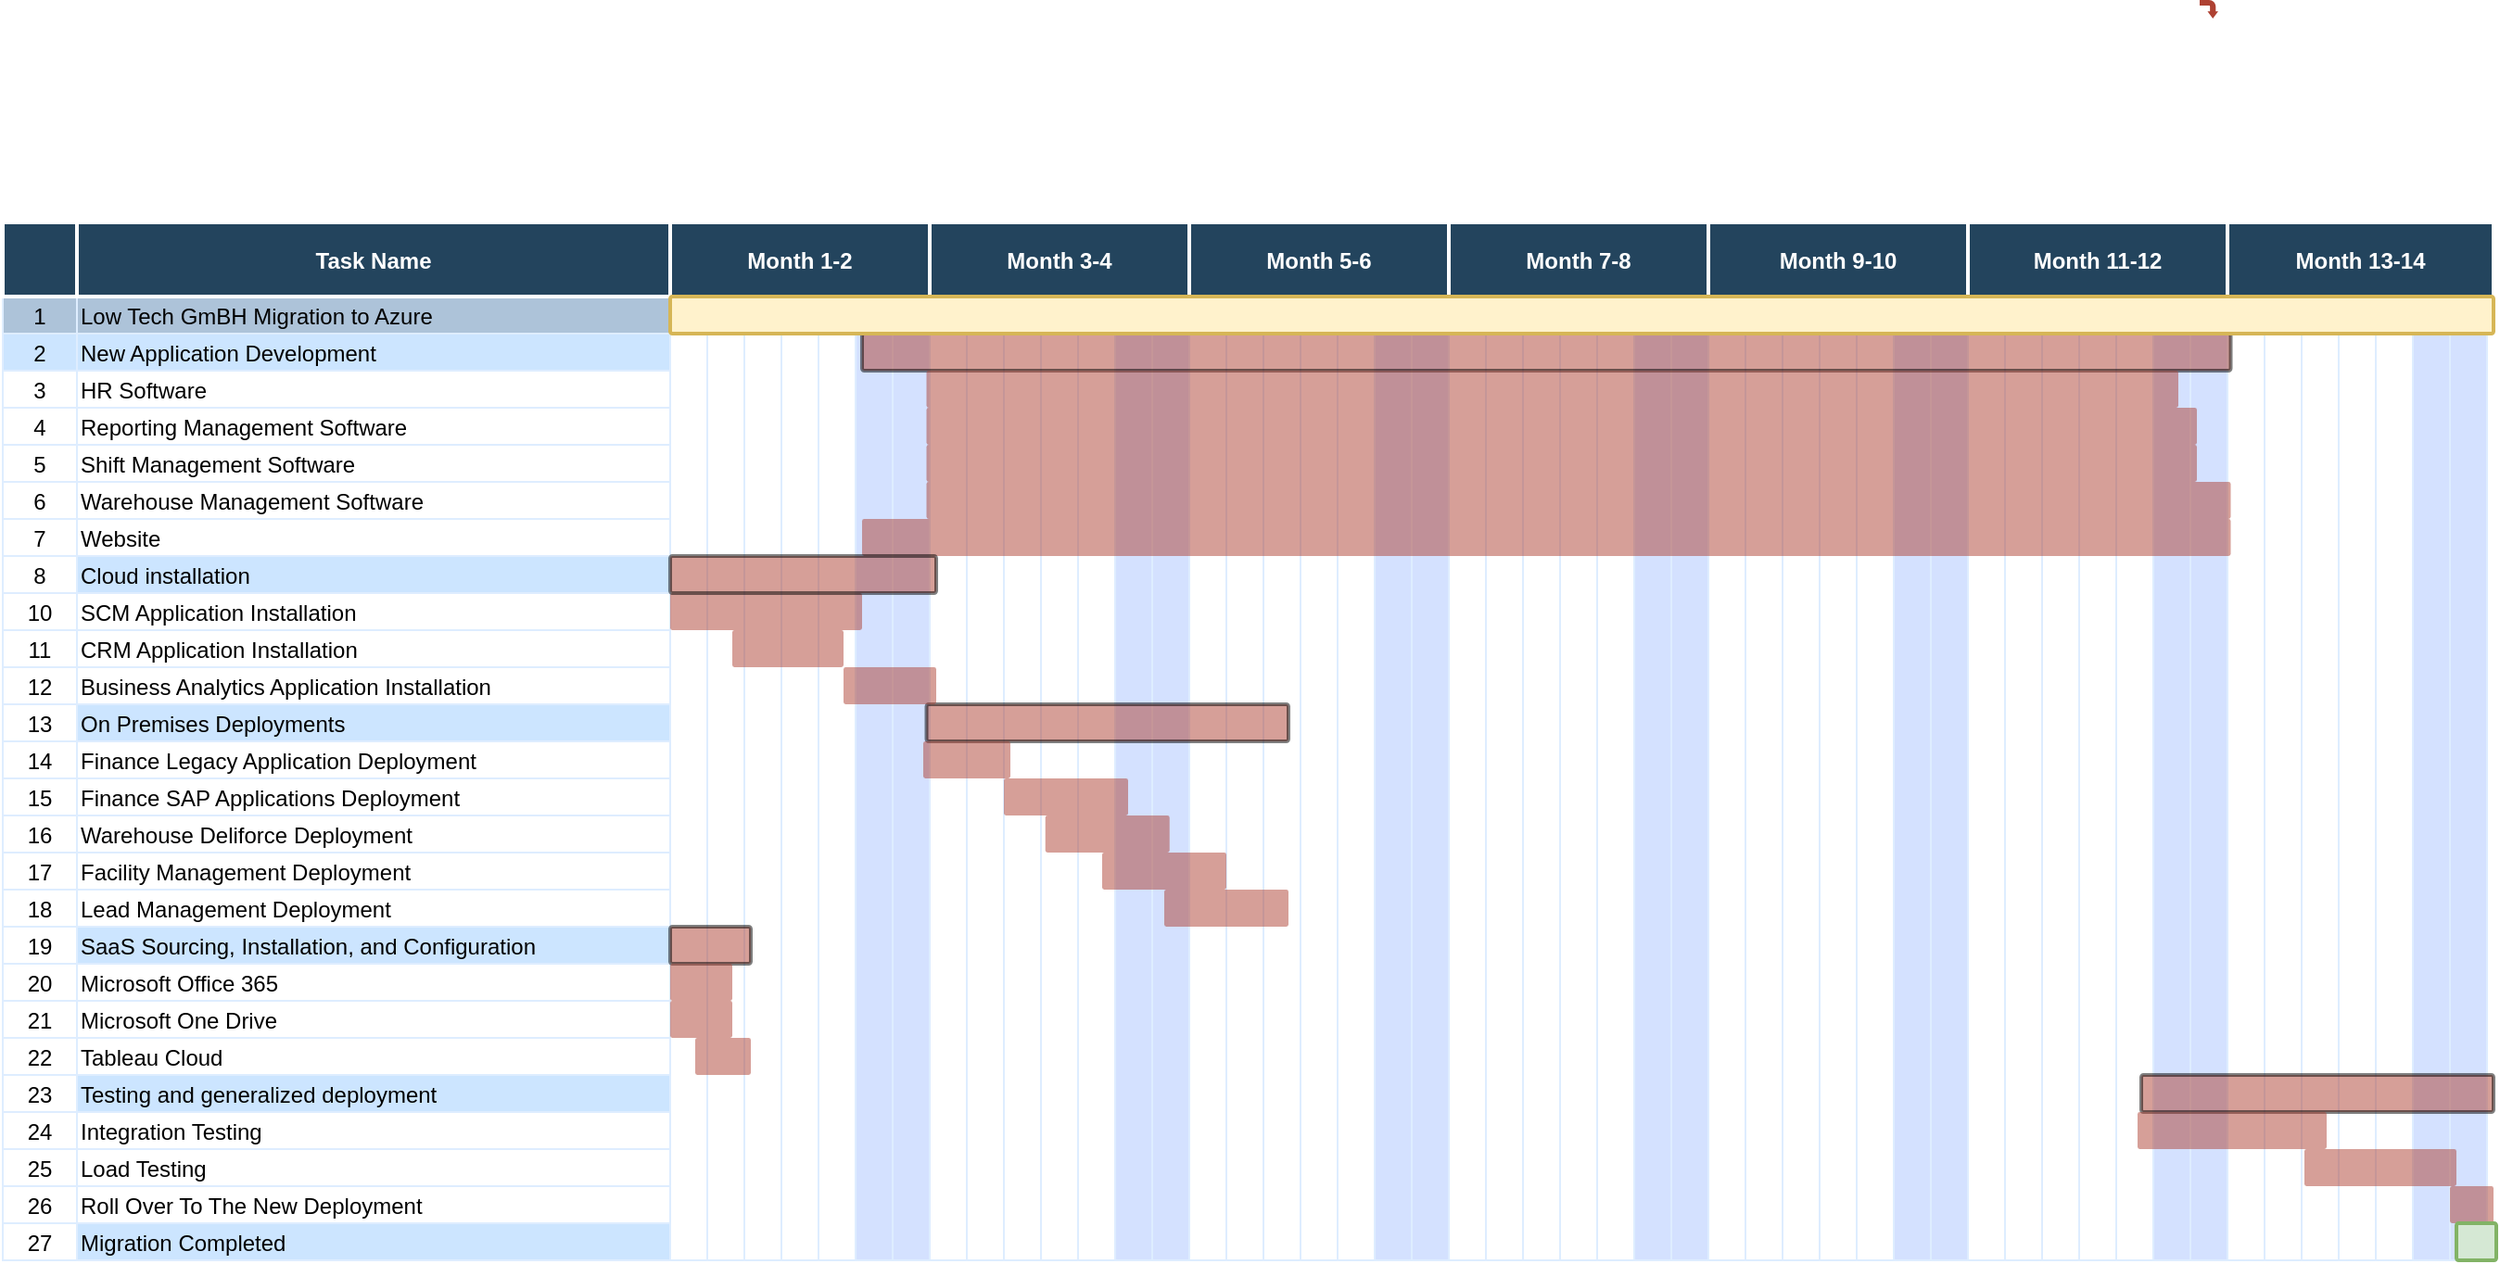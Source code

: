 <mxfile version="26.0.2">
  <diagram name="Page-1" id="8378b5f6-a2b2-b727-a746-972ab9d02e00">
    <mxGraphModel dx="1865" dy="1025" grid="1" gridSize="10" guides="1" tooltips="1" connect="0" arrows="1" fold="1" page="1" pageScale="1.5" pageWidth="1169" pageHeight="827" background="none" math="0" shadow="0">
      <root>
        <mxCell id="0" />
        <mxCell id="1" parent="0" />
        <mxCell id="63" value="1" style="strokeColor=#DEEDFF;fillColor=#ADC3D9" parent="1" vertex="1">
          <mxGeometry x="326.5" y="380" width="40" height="20" as="geometry" />
        </mxCell>
        <mxCell id="64" value="Low Tech GmBH Migration to Azure" style="align=left;strokeColor=#DEEDFF;fillColor=#ADC3D9" parent="1" vertex="1">
          <mxGeometry x="366.5" y="380" width="320" height="20" as="geometry" />
        </mxCell>
        <mxCell id="68" value="" style="strokeColor=#DEEDFF" parent="1" vertex="1">
          <mxGeometry x="686.5" y="380.0" width="20" height="520" as="geometry" />
        </mxCell>
        <mxCell id="69" value="2" style="strokeColor=#DEEDFF;fillColor=#CCE5FF" parent="1" vertex="1">
          <mxGeometry x="326.5" y="400.0" width="40" height="20" as="geometry" />
        </mxCell>
        <mxCell id="70" value="New Application Development" style="align=left;strokeColor=#DEEDFF;fillColor=#CCE5FF" parent="1" vertex="1">
          <mxGeometry x="366.5" y="400.0" width="320.0" height="20" as="geometry" />
        </mxCell>
        <mxCell id="74" value="3" style="strokeColor=#DEEDFF" parent="1" vertex="1">
          <mxGeometry x="326.5" y="420.0" width="40" height="20" as="geometry" />
        </mxCell>
        <mxCell id="75" value="HR Software" style="align=left;strokeColor=#DEEDFF" parent="1" vertex="1">
          <mxGeometry x="366.5" y="420.0" width="320.0" height="20.0" as="geometry" />
        </mxCell>
        <mxCell id="79" value="4" style="strokeColor=#DEEDFF" parent="1" vertex="1">
          <mxGeometry x="326.5" y="440.0" width="40" height="20" as="geometry" />
        </mxCell>
        <mxCell id="80" value="Reporting Management Software" style="align=left;strokeColor=#DEEDFF" parent="1" vertex="1">
          <mxGeometry x="366.5" y="440.0" width="320" height="20" as="geometry" />
        </mxCell>
        <mxCell id="84" value="5" style="strokeColor=#DEEDFF" parent="1" vertex="1">
          <mxGeometry x="326.5" y="460.0" width="40" height="20" as="geometry" />
        </mxCell>
        <mxCell id="85" value="Shift Management Software" style="align=left;strokeColor=#DEEDFF" parent="1" vertex="1">
          <mxGeometry x="366.5" y="460.0" width="320.0" height="20" as="geometry" />
        </mxCell>
        <mxCell id="89" value="6" style="strokeColor=#DEEDFF" parent="1" vertex="1">
          <mxGeometry x="326.5" y="480.0" width="40" height="20" as="geometry" />
        </mxCell>
        <mxCell id="90" value="Warehouse Management Software" style="align=left;strokeColor=#DEEDFF" parent="1" vertex="1">
          <mxGeometry x="366.5" y="480.0" width="320.0" height="20" as="geometry" />
        </mxCell>
        <mxCell id="94" value="7" style="strokeColor=#DEEDFF" parent="1" vertex="1">
          <mxGeometry x="326.5" y="500.0" width="40" height="20" as="geometry" />
        </mxCell>
        <mxCell id="95" value="Website" style="align=left;strokeColor=#DEEDFF" parent="1" vertex="1">
          <mxGeometry x="366.5" y="500.0" width="320.0" height="20" as="geometry" />
        </mxCell>
        <mxCell id="99" value="8" style="strokeColor=#DEEDFF" parent="1" vertex="1">
          <mxGeometry x="326.5" y="520.0" width="40" height="20" as="geometry" />
        </mxCell>
        <mxCell id="100" value="" style="align=left;strokeColor=#DEEDFF" parent="1" vertex="1">
          <mxGeometry x="366.5" y="520.0" width="320.0" height="20" as="geometry" />
        </mxCell>
        <mxCell id="109" value="10" style="strokeColor=#DEEDFF" parent="1" vertex="1">
          <mxGeometry x="326.5" y="540.0" width="40" height="20" as="geometry" />
        </mxCell>
        <mxCell id="110" value="SCM Application Installation" style="align=left;strokeColor=#DEEDFF" parent="1" vertex="1">
          <mxGeometry x="366.5" y="540.0" width="320.0" height="20" as="geometry" />
        </mxCell>
        <mxCell id="114" value="11" style="strokeColor=#DEEDFF" parent="1" vertex="1">
          <mxGeometry x="326.5" y="560.0" width="40" height="20" as="geometry" />
        </mxCell>
        <mxCell id="115" value="CRM Application Installation" style="align=left;strokeColor=#DEEDFF" parent="1" vertex="1">
          <mxGeometry x="366.5" y="560.0" width="320.0" height="20" as="geometry" />
        </mxCell>
        <mxCell id="119" value="12" style="strokeColor=#DEEDFF" parent="1" vertex="1">
          <mxGeometry x="326.5" y="580.0" width="40" height="20" as="geometry" />
        </mxCell>
        <mxCell id="120" value="" style="align=left;strokeColor=#DEEDFF" parent="1" vertex="1">
          <mxGeometry x="366.5" y="580.0" width="320" height="20" as="geometry" />
        </mxCell>
        <mxCell id="124" value="13" style="strokeColor=#DEEDFF" parent="1" vertex="1">
          <mxGeometry x="326.5" y="600.0" width="40" height="20" as="geometry" />
        </mxCell>
        <mxCell id="129" value="14" style="strokeColor=#DEEDFF" parent="1" vertex="1">
          <mxGeometry x="326.5" y="620.0" width="40" height="20" as="geometry" />
        </mxCell>
        <mxCell id="134" value="15" style="strokeColor=#DEEDFF;fillColor=#FFFFFF" parent="1" vertex="1">
          <mxGeometry x="326.5" y="640.0" width="40" height="20" as="geometry" />
        </mxCell>
        <mxCell id="135" value="Finance Legacy Application Deployment  " style="align=left;strokeColor=#DEEDFF;fillColor=#FFFFFF" parent="1" vertex="1">
          <mxGeometry x="366.5" y="620.0" width="320.0" height="20" as="geometry" />
        </mxCell>
        <mxCell id="139" value="16" style="strokeColor=#DEEDFF;fillColor=#CCE5FF" parent="1" vertex="1">
          <mxGeometry x="326.5" y="660.0" width="40" height="20" as="geometry" />
        </mxCell>
        <mxCell id="140" value="Cloud installation" style="align=left;strokeColor=#DEEDFF;fillColor=#CCE5FF" parent="1" vertex="1">
          <mxGeometry x="366.5" y="520.0" width="320.0" height="20" as="geometry" />
        </mxCell>
        <mxCell id="144" value="17" style="strokeColor=#DEEDFF" parent="1" vertex="1">
          <mxGeometry x="326.5" y="680.0" width="40" height="20" as="geometry" />
        </mxCell>
        <mxCell id="145" value="Finance SAP Applications Deployment" style="align=left;strokeColor=#DEEDFF" parent="1" vertex="1">
          <mxGeometry x="366.5" y="640.0" width="320.0" height="20" as="geometry" />
        </mxCell>
        <mxCell id="149" value="18" style="strokeColor=#DEEDFF" parent="1" vertex="1">
          <mxGeometry x="326.5" y="700.0" width="40" height="20" as="geometry" />
        </mxCell>
        <mxCell id="150" value="Warehouse Deliforce Deployment" style="align=left;strokeColor=#DEEDFF" parent="1" vertex="1">
          <mxGeometry x="366.5" y="660.0" width="320.0" height="20" as="geometry" />
        </mxCell>
        <mxCell id="154" value="19" style="strokeColor=#DEEDFF" parent="1" vertex="1">
          <mxGeometry x="326.5" y="720.0" width="40" height="20" as="geometry" />
        </mxCell>
        <mxCell id="159" value="20" style="strokeColor=#DEEDFF" parent="1" vertex="1">
          <mxGeometry x="326.5" y="740.0" width="40" height="20" as="geometry" />
        </mxCell>
        <mxCell id="164" value="21" style="strokeColor=#DEEDFF" parent="1" vertex="1">
          <mxGeometry x="326.5" y="760.0" width="40" height="20" as="geometry" />
        </mxCell>
        <mxCell id="169" value="22" style="strokeColor=#DEEDFF" parent="1" vertex="1">
          <mxGeometry x="326.5" y="780.0" width="40" height="20" as="geometry" />
        </mxCell>
        <mxCell id="174" value="23" style="strokeColor=#DEEDFF" parent="1" vertex="1">
          <mxGeometry x="326.5" y="800.0" width="40" height="20" as="geometry" />
        </mxCell>
        <mxCell id="175" value="Facility Management Deployment" style="align=left;strokeColor=#DEEDFF" parent="1" vertex="1">
          <mxGeometry x="366.5" y="680.0" width="320.0" height="20" as="geometry" />
        </mxCell>
        <mxCell id="179" value="24" style="strokeColor=#DEEDFF" parent="1" vertex="1">
          <mxGeometry x="326.5" y="820.0" width="40" height="20" as="geometry" />
        </mxCell>
        <mxCell id="180" value="Lead Management Deployment" style="align=left;strokeColor=#DEEDFF" parent="1" vertex="1">
          <mxGeometry x="366.5" y="700.0" width="320.0" height="20" as="geometry" />
        </mxCell>
        <mxCell id="184" value="25" style="strokeColor=#DEEDFF" parent="1" vertex="1">
          <mxGeometry x="326.5" y="840.0" width="40" height="20" as="geometry" />
        </mxCell>
        <mxCell id="185" value="Microsoft Office 365" style="align=left;strokeColor=#DEEDFF" parent="1" vertex="1">
          <mxGeometry x="366.5" y="740.0" width="320.0" height="20" as="geometry" />
        </mxCell>
        <mxCell id="189" value="26" style="strokeColor=#DEEDFF" parent="1" vertex="1">
          <mxGeometry x="326.5" y="860.0" width="40" height="20" as="geometry" />
        </mxCell>
        <mxCell id="190" value="Microsoft One Drive" style="align=left;strokeColor=#DEEDFF" parent="1" vertex="1">
          <mxGeometry x="366.5" y="760.0" width="320.0" height="20" as="geometry" />
        </mxCell>
        <mxCell id="194" value="" style="strokeColor=#DEEDFF" parent="1" vertex="1">
          <mxGeometry x="706.5" y="380.0" width="20" height="520" as="geometry" />
        </mxCell>
        <mxCell id="195" value="" style="strokeColor=#DEEDFF" parent="1" vertex="1">
          <mxGeometry x="726.5" y="380.0" width="20" height="520" as="geometry" />
        </mxCell>
        <mxCell id="196" value="" style="strokeColor=#DEEDFF" parent="1" vertex="1">
          <mxGeometry x="746.5" y="380.0" width="20" height="520" as="geometry" />
        </mxCell>
        <mxCell id="197" value="" style="strokeColor=#DEEDFF" parent="1" vertex="1">
          <mxGeometry x="766.5" y="380.0" width="20" height="520" as="geometry" />
        </mxCell>
        <mxCell id="198" value="" style="strokeColor=#DEEDFF;fillColor=#D4E1FF" parent="1" vertex="1">
          <mxGeometry x="786.5" y="380.0" width="20" height="520" as="geometry" />
        </mxCell>
        <mxCell id="199" value="" style="strokeColor=#DEEDFF;fillColor=#D4E1FF" parent="1" vertex="1">
          <mxGeometry x="806.5" y="380.0" width="20" height="520" as="geometry" />
        </mxCell>
        <mxCell id="200" value="" style="strokeColor=#DEEDFF" parent="1" vertex="1">
          <mxGeometry x="826.5" y="380.0" width="20" height="520" as="geometry" />
        </mxCell>
        <mxCell id="201" value="" style="strokeColor=#DEEDFF" parent="1" vertex="1">
          <mxGeometry x="846.5" y="380.0" width="20" height="520" as="geometry" />
        </mxCell>
        <mxCell id="202" value="" style="strokeColor=#DEEDFF" parent="1" vertex="1">
          <mxGeometry x="866.5" y="380.0" width="20" height="520" as="geometry" />
        </mxCell>
        <mxCell id="203" value="" style="strokeColor=#DEEDFF" parent="1" vertex="1">
          <mxGeometry x="886.5" y="380.0" width="20" height="520" as="geometry" />
        </mxCell>
        <mxCell id="204" value="" style="strokeColor=#DEEDFF" parent="1" vertex="1">
          <mxGeometry x="906.5" y="380.0" width="20" height="520" as="geometry" />
        </mxCell>
        <mxCell id="205" value="" style="strokeColor=#DEEDFF;fillColor=#D4E1FF" parent="1" vertex="1">
          <mxGeometry x="926.5" y="380.0" width="20" height="520" as="geometry" />
        </mxCell>
        <mxCell id="206" value="" style="strokeColor=#DEEDFF;fillColor=#D4E1FF" parent="1" vertex="1">
          <mxGeometry x="946.5" y="380.0" width="20" height="520" as="geometry" />
        </mxCell>
        <mxCell id="207" value="" style="strokeColor=#DEEDFF" parent="1" vertex="1">
          <mxGeometry x="966.5" y="380.0" width="20" height="520" as="geometry" />
        </mxCell>
        <mxCell id="208" value="" style="strokeColor=#DEEDFF" parent="1" vertex="1">
          <mxGeometry x="986.5" y="380.0" width="20" height="520" as="geometry" />
        </mxCell>
        <mxCell id="209" value="" style="strokeColor=#DEEDFF" parent="1" vertex="1">
          <mxGeometry x="1006.5" y="380.0" width="20" height="520" as="geometry" />
        </mxCell>
        <mxCell id="210" value="" style="strokeColor=#DEEDFF" parent="1" vertex="1">
          <mxGeometry x="1026.5" y="380.0" width="20" height="520" as="geometry" />
        </mxCell>
        <mxCell id="211" value="" style="strokeColor=#DEEDFF" parent="1" vertex="1">
          <mxGeometry x="1046.5" y="380.0" width="20" height="520" as="geometry" />
        </mxCell>
        <mxCell id="212" value="" style="strokeColor=#DEEDFF;fillColor=#D4E1FF" parent="1" vertex="1">
          <mxGeometry x="1066.5" y="380.0" width="20" height="520" as="geometry" />
        </mxCell>
        <mxCell id="213" value="" style="strokeColor=#DEEDFF;fillColor=#D4E1FF" parent="1" vertex="1">
          <mxGeometry x="1086.5" y="380.0" width="20" height="520" as="geometry" />
        </mxCell>
        <mxCell id="214" value="" style="strokeColor=#DEEDFF" parent="1" vertex="1">
          <mxGeometry x="1106.5" y="380.0" width="20" height="520" as="geometry" />
        </mxCell>
        <mxCell id="215" value="" style="strokeColor=#DEEDFF" parent="1" vertex="1">
          <mxGeometry x="1126.5" y="380.0" width="20" height="520" as="geometry" />
        </mxCell>
        <mxCell id="216" value="" style="strokeColor=#DEEDFF" parent="1" vertex="1">
          <mxGeometry x="1146.5" y="380.0" width="20" height="520" as="geometry" />
        </mxCell>
        <mxCell id="217" value="" style="strokeColor=#DEEDFF" parent="1" vertex="1">
          <mxGeometry x="1166.5" y="380.0" width="20" height="520" as="geometry" />
        </mxCell>
        <mxCell id="218" value="" style="strokeColor=#DEEDFF" parent="1" vertex="1">
          <mxGeometry x="1186.5" y="380.0" width="20" height="520" as="geometry" />
        </mxCell>
        <mxCell id="219" value="" style="strokeColor=#DEEDFF;fillColor=#D4E1FF" parent="1" vertex="1">
          <mxGeometry x="1206.5" y="380.0" width="20" height="520" as="geometry" />
        </mxCell>
        <mxCell id="220" value="" style="strokeColor=#DEEDFF;fillColor=#D4E1FF" parent="1" vertex="1">
          <mxGeometry x="1226.5" y="380.0" width="20" height="520" as="geometry" />
        </mxCell>
        <mxCell id="221" value="" style="strokeColor=#DEEDFF" parent="1" vertex="1">
          <mxGeometry x="1246.5" y="380.0" width="20" height="520" as="geometry" />
        </mxCell>
        <mxCell id="222" value="" style="strokeColor=#DEEDFF" parent="1" vertex="1">
          <mxGeometry x="1266.5" y="380.0" width="20" height="520" as="geometry" />
        </mxCell>
        <mxCell id="223" value="" style="strokeColor=#DEEDFF" parent="1" vertex="1">
          <mxGeometry x="1286.5" y="380.0" width="20" height="520" as="geometry" />
        </mxCell>
        <mxCell id="224" value="" style="strokeColor=#DEEDFF" parent="1" vertex="1">
          <mxGeometry x="1306.5" y="380.0" width="20" height="520" as="geometry" />
        </mxCell>
        <mxCell id="225" value="" style="strokeColor=#DEEDFF" parent="1" vertex="1">
          <mxGeometry x="1326.5" y="380.0" width="20" height="520" as="geometry" />
        </mxCell>
        <mxCell id="226" value="" style="strokeColor=#DEEDFF;fillColor=#D4E1FF" parent="1" vertex="1">
          <mxGeometry x="1346.5" y="380.0" width="20" height="520" as="geometry" />
        </mxCell>
        <mxCell id="227" value="" style="strokeColor=#DEEDFF;fillColor=#D4E1FF" parent="1" vertex="1">
          <mxGeometry x="1366.5" y="380.0" width="20" height="520" as="geometry" />
        </mxCell>
        <mxCell id="228" value="" style="strokeColor=#DEEDFF" parent="1" vertex="1">
          <mxGeometry x="1386.5" y="380.0" width="20" height="520" as="geometry" />
        </mxCell>
        <mxCell id="229" value="" style="strokeColor=#DEEDFF" parent="1" vertex="1">
          <mxGeometry x="1406.5" y="380.0" width="20" height="520" as="geometry" />
        </mxCell>
        <mxCell id="230" value="" style="strokeColor=#DEEDFF" parent="1" vertex="1">
          <mxGeometry x="1426.5" y="380.0" width="20" height="520" as="geometry" />
        </mxCell>
        <mxCell id="231" value="" style="strokeColor=#DEEDFF" parent="1" vertex="1">
          <mxGeometry x="1446.5" y="380.0" width="20" height="520" as="geometry" />
        </mxCell>
        <mxCell id="232" value="" style="strokeColor=#DEEDFF" parent="1" vertex="1">
          <mxGeometry x="1466.5" y="380.0" width="20" height="520" as="geometry" />
        </mxCell>
        <mxCell id="233" value="" style="strokeColor=#DEEDFF;fillColor=#D4E1FF" parent="1" vertex="1">
          <mxGeometry x="1486.5" y="380.0" width="20" height="520" as="geometry" />
        </mxCell>
        <mxCell id="234" value="" style="strokeColor=#DEEDFF;fillColor=#D4E1FF" parent="1" vertex="1">
          <mxGeometry x="1506.5" y="380.0" width="20" height="520" as="geometry" />
        </mxCell>
        <mxCell id="235" value="" style="strokeColor=#DEEDFF" parent="1" vertex="1">
          <mxGeometry x="1526.5" y="380.0" width="20" height="520" as="geometry" />
        </mxCell>
        <mxCell id="236" value="" style="strokeColor=#DEEDFF" parent="1" vertex="1">
          <mxGeometry x="1546.5" y="380.0" width="20" height="520" as="geometry" />
        </mxCell>
        <mxCell id="237" value="" style="strokeColor=#DEEDFF" parent="1" vertex="1">
          <mxGeometry x="1566.5" y="380.0" width="20" height="520" as="geometry" />
        </mxCell>
        <mxCell id="238" value="" style="strokeColor=#DEEDFF" parent="1" vertex="1">
          <mxGeometry x="1586.5" y="380.0" width="20" height="520" as="geometry" />
        </mxCell>
        <mxCell id="239" value="" style="strokeColor=#DEEDFF" parent="1" vertex="1">
          <mxGeometry x="1606.5" y="380.0" width="20" height="520" as="geometry" />
        </mxCell>
        <mxCell id="240" value="" style="strokeColor=#DEEDFF;fillColor=#D4E1FF" parent="1" vertex="1">
          <mxGeometry x="1626.5" y="380.0" width="20" height="520" as="geometry" />
        </mxCell>
        <mxCell id="241" value="" style="strokeColor=#DEEDFF;fillColor=#D4E1FF" parent="1" vertex="1">
          <mxGeometry x="1646.5" y="380.0" width="20" height="520" as="geometry" />
        </mxCell>
        <mxCell id="2" value="Task Name" style="fillColor=#23445D;strokeColor=#FFFFFF;strokeWidth=2;fontColor=#FFFFFF;fontStyle=1" parent="1" vertex="1">
          <mxGeometry x="366.5" y="340" width="320" height="40" as="geometry" />
        </mxCell>
        <mxCell id="3" value="" style="fillColor=#23445D;strokeColor=#FFFFFF;strokeWidth=2;fontColor=#FFFFFF;fontStyle=1" parent="1" vertex="1">
          <mxGeometry x="326.5" y="340" width="40" height="40" as="geometry" />
        </mxCell>
        <mxCell id="4" value="Month 1-2" style="fillColor=#23445D;strokeColor=#FFFFFF;strokeWidth=2;fontColor=#FFFFFF;fontStyle=1" parent="1" vertex="1">
          <mxGeometry x="686.5" y="340" width="140" height="40" as="geometry" />
        </mxCell>
        <mxCell id="15" value="Month 3-4" style="fillColor=#23445D;strokeColor=#FFFFFF;strokeWidth=2;fontColor=#FFFFFF;fontStyle=1" parent="1" vertex="1">
          <mxGeometry x="826.5" y="340" width="140" height="40" as="geometry" />
        </mxCell>
        <mxCell id="23" value="Month 5-6" style="fillColor=#23445D;strokeColor=#FFFFFF;strokeWidth=2;fontColor=#FFFFFF;fontStyle=1" parent="1" vertex="1">
          <mxGeometry x="966.5" y="340" width="140" height="40" as="geometry" />
        </mxCell>
        <mxCell id="31" value="Month 7-8" style="fillColor=#23445D;strokeColor=#FFFFFF;strokeWidth=2;fontColor=#FFFFFF;fontStyle=1" parent="1" vertex="1">
          <mxGeometry x="1106.5" y="340" width="140" height="40" as="geometry" />
        </mxCell>
        <mxCell id="39" value="Month 9-10" style="fillColor=#23445D;strokeColor=#FFFFFF;strokeWidth=2;fontColor=#FFFFFF;fontStyle=1" parent="1" vertex="1">
          <mxGeometry x="1246.5" y="340" width="140" height="40" as="geometry" />
        </mxCell>
        <mxCell id="47" value="Month 11-12" style="fillColor=#23445D;strokeColor=#FFFFFF;strokeWidth=2;fontColor=#FFFFFF;fontStyle=1" parent="1" vertex="1">
          <mxGeometry x="1386.5" y="340" width="140" height="40" as="geometry" />
        </mxCell>
        <mxCell id="55" value="Month 13-14" style="fillColor=#23445D;strokeColor=#FFFFFF;strokeWidth=2;fontColor=#FFFFFF;fontStyle=1" parent="1" vertex="1">
          <mxGeometry x="1526.5" y="340" width="143.5" height="40" as="geometry" />
        </mxCell>
        <mxCell id="242" value="" style="shape=mxgraph.flowchart.process;fillColor=#AE4132;strokeColor=#000000;strokeWidth=2;opacity=50" parent="1" vertex="1">
          <mxGeometry x="790" y="400" width="738.25" height="20" as="geometry" />
        </mxCell>
        <mxCell id="254" value="" style="shape=mxgraph.flowchart.process;fillColor=#fff2cc;strokeColor=#d6b656;strokeWidth=2;opacity=100;" parent="1" vertex="1">
          <mxGeometry x="686.5" y="380" width="983.5" height="20" as="geometry" />
        </mxCell>
        <mxCell id="266" value="" style="shape=mxgraph.flowchart.process;fillColor=#AE4132;strokeColor=none;strokeWidth=2;opacity=50" parent="1" vertex="1">
          <mxGeometry x="824.75" y="420" width="675.25" height="20" as="geometry" />
        </mxCell>
        <mxCell id="zG1hs_OUf3QxRmmQMbc3-280" value="" style="shape=mxgraph.arrows.bent_right_arrow;fillColor=#AE4132;strokeColor=none;strokeWidth=2;direction=south" vertex="1" parent="1">
          <mxGeometry x="1511.5" y="220.0" width="10.0" height="10.0" as="geometry" />
        </mxCell>
        <mxCell id="zG1hs_OUf3QxRmmQMbc3-283" value="Tableau Cloud" style="align=left;strokeColor=#DEEDFF" vertex="1" parent="1">
          <mxGeometry x="366.5" y="780.0" width="320.0" height="20" as="geometry" />
        </mxCell>
        <mxCell id="zG1hs_OUf3QxRmmQMbc3-284" value="27" style="strokeColor=#DEEDFF" vertex="1" parent="1">
          <mxGeometry x="326.5" y="880.0" width="40" height="20" as="geometry" />
        </mxCell>
        <mxCell id="zG1hs_OUf3QxRmmQMbc3-285" value="Business Analytics Application Installation" style="align=left;strokeColor=#DEEDFF" vertex="1" parent="1">
          <mxGeometry x="366.5" y="580.0" width="320" height="20" as="geometry" />
        </mxCell>
        <mxCell id="zG1hs_OUf3QxRmmQMbc3-286" value="" style="align=left;strokeColor=#DEEDFF" vertex="1" parent="1">
          <mxGeometry x="366.5" y="600.0" width="320" height="20" as="geometry" />
        </mxCell>
        <mxCell id="zG1hs_OUf3QxRmmQMbc3-287" value="On Premises Deployments" style="align=left;strokeColor=#DEEDFF;fillColor=#CCE5FF" vertex="1" parent="1">
          <mxGeometry x="366.5" y="600.0" width="320.0" height="20" as="geometry" />
        </mxCell>
        <mxCell id="zG1hs_OUf3QxRmmQMbc3-288" value="SaaS Sourcing, Installation, and Configuration" style="align=left;strokeColor=#DEEDFF;fillColor=#CCE5FF" vertex="1" parent="1">
          <mxGeometry x="366.5" y="720.0" width="320.0" height="20" as="geometry" />
        </mxCell>
        <mxCell id="zG1hs_OUf3QxRmmQMbc3-289" value="Testing and generalized deployment" style="align=left;strokeColor=#DEEDFF;fillColor=#CCE5FF" vertex="1" parent="1">
          <mxGeometry x="366.5" y="800.0" width="320.0" height="20" as="geometry" />
        </mxCell>
        <mxCell id="zG1hs_OUf3QxRmmQMbc3-291" value="Integration Testing" style="align=left;strokeColor=#DEEDFF" vertex="1" parent="1">
          <mxGeometry x="366.5" y="820.0" width="320.0" height="20" as="geometry" />
        </mxCell>
        <mxCell id="zG1hs_OUf3QxRmmQMbc3-292" value="Load Testing" style="align=left;strokeColor=#DEEDFF" vertex="1" parent="1">
          <mxGeometry x="366.5" y="840.0" width="320.0" height="20" as="geometry" />
        </mxCell>
        <mxCell id="zG1hs_OUf3QxRmmQMbc3-293" value="Roll Over To The New Deployment" style="align=left;strokeColor=#DEEDFF" vertex="1" parent="1">
          <mxGeometry x="366.5" y="860.0" width="320.0" height="20" as="geometry" />
        </mxCell>
        <mxCell id="zG1hs_OUf3QxRmmQMbc3-294" value="Tableau Cloud" style="align=left;strokeColor=#DEEDFF" vertex="1" parent="1">
          <mxGeometry x="366.5" y="880.0" width="320.0" height="20" as="geometry" />
        </mxCell>
        <mxCell id="zG1hs_OUf3QxRmmQMbc3-295" value="Migration Completed" style="align=left;strokeColor=#DEEDFF;fillColor=#CCE5FF" vertex="1" parent="1">
          <mxGeometry x="366.5" y="880.0" width="320.0" height="20" as="geometry" />
        </mxCell>
        <mxCell id="zG1hs_OUf3QxRmmQMbc3-296" value="" style="shape=mxgraph.flowchart.process;fillColor=#AE4132;strokeColor=none;strokeWidth=2;opacity=50" vertex="1" parent="1">
          <mxGeometry x="824.75" y="440" width="685.25" height="20" as="geometry" />
        </mxCell>
        <mxCell id="zG1hs_OUf3QxRmmQMbc3-297" value="" style="shape=mxgraph.flowchart.process;fillColor=#AE4132;strokeColor=none;strokeWidth=2;opacity=50" vertex="1" parent="1">
          <mxGeometry x="824.75" y="460" width="685.25" height="20" as="geometry" />
        </mxCell>
        <mxCell id="zG1hs_OUf3QxRmmQMbc3-298" value="" style="shape=mxgraph.flowchart.process;fillColor=#AE4132;strokeColor=none;strokeWidth=2;opacity=50" vertex="1" parent="1">
          <mxGeometry x="824.75" y="480" width="703.5" height="20" as="geometry" />
        </mxCell>
        <mxCell id="zG1hs_OUf3QxRmmQMbc3-299" value="" style="shape=mxgraph.flowchart.process;fillColor=#AE4132;strokeColor=none;strokeWidth=2;opacity=50" vertex="1" parent="1">
          <mxGeometry x="790" y="500" width="738.25" height="20" as="geometry" />
        </mxCell>
        <mxCell id="zG1hs_OUf3QxRmmQMbc3-300" value="" style="shape=mxgraph.flowchart.process;fillColor=#AE4132;strokeColor=none;strokeWidth=2;opacity=50" vertex="1" parent="1">
          <mxGeometry x="686.5" y="540" width="103.5" height="20" as="geometry" />
        </mxCell>
        <mxCell id="zG1hs_OUf3QxRmmQMbc3-301" value="" style="shape=mxgraph.flowchart.process;fillColor=#AE4132;strokeColor=#000000;strokeWidth=2;opacity=50" vertex="1" parent="1">
          <mxGeometry x="824.75" y="600" width="195.25" height="20" as="geometry" />
        </mxCell>
        <mxCell id="zG1hs_OUf3QxRmmQMbc3-302" value="" style="shape=mxgraph.flowchart.process;fillColor=#AE4132;strokeColor=none;strokeWidth=2;opacity=50" vertex="1" parent="1">
          <mxGeometry x="720" y="560" width="60" height="20" as="geometry" />
        </mxCell>
        <mxCell id="zG1hs_OUf3QxRmmQMbc3-303" value="" style="shape=mxgraph.flowchart.process;fillColor=#AE4132;strokeColor=none;strokeWidth=2;opacity=50" vertex="1" parent="1">
          <mxGeometry x="780" y="580" width="50" height="20" as="geometry" />
        </mxCell>
        <mxCell id="zG1hs_OUf3QxRmmQMbc3-304" value="" style="shape=mxgraph.flowchart.process;fillColor=#AE4132;strokeColor=none;strokeWidth=2;opacity=50" vertex="1" parent="1">
          <mxGeometry x="823" y="620" width="47" height="20" as="geometry" />
        </mxCell>
        <mxCell id="zG1hs_OUf3QxRmmQMbc3-305" value="" style="shape=mxgraph.flowchart.process;fillColor=#AE4132;strokeColor=none;strokeWidth=2;opacity=50" vertex="1" parent="1">
          <mxGeometry x="866.5" y="640" width="67" height="20" as="geometry" />
        </mxCell>
        <mxCell id="zG1hs_OUf3QxRmmQMbc3-306" value="" style="shape=mxgraph.flowchart.process;fillColor=#AE4132;strokeColor=none;strokeWidth=2;opacity=50" vertex="1" parent="1">
          <mxGeometry x="888.87" y="660" width="67" height="20" as="geometry" />
        </mxCell>
        <mxCell id="zG1hs_OUf3QxRmmQMbc3-307" value="" style="shape=mxgraph.flowchart.process;fillColor=#AE4132;strokeColor=none;strokeWidth=2;opacity=50" vertex="1" parent="1">
          <mxGeometry x="919.5" y="680" width="67" height="20" as="geometry" />
        </mxCell>
        <mxCell id="zG1hs_OUf3QxRmmQMbc3-308" value="" style="shape=mxgraph.flowchart.process;fillColor=#AE4132;strokeColor=none;strokeWidth=2;opacity=50" vertex="1" parent="1">
          <mxGeometry x="953" y="700" width="67" height="20" as="geometry" />
        </mxCell>
        <mxCell id="zG1hs_OUf3QxRmmQMbc3-309" value="" style="shape=mxgraph.flowchart.process;fillColor=#AE4132;strokeColor=#000000;strokeWidth=2;opacity=50" vertex="1" parent="1">
          <mxGeometry x="686.5" y="520" width="143.5" height="20" as="geometry" />
        </mxCell>
        <mxCell id="zG1hs_OUf3QxRmmQMbc3-310" value="" style="shape=mxgraph.flowchart.process;fillColor=#AE4132;strokeColor=#000000;strokeWidth=2;opacity=50" vertex="1" parent="1">
          <mxGeometry x="686.5" y="720" width="43.5" height="20" as="geometry" />
        </mxCell>
        <mxCell id="zG1hs_OUf3QxRmmQMbc3-313" value="" style="shape=mxgraph.flowchart.process;fillColor=#AE4132;strokeColor=none;strokeWidth=2;opacity=50" vertex="1" parent="1">
          <mxGeometry x="686.5" y="740" width="33.5" height="20" as="geometry" />
        </mxCell>
        <mxCell id="zG1hs_OUf3QxRmmQMbc3-314" value="" style="shape=mxgraph.flowchart.process;fillColor=#AE4132;strokeColor=none;strokeWidth=2;opacity=50" vertex="1" parent="1">
          <mxGeometry x="686.5" y="760" width="33.5" height="20" as="geometry" />
        </mxCell>
        <mxCell id="zG1hs_OUf3QxRmmQMbc3-315" value="" style="shape=mxgraph.flowchart.process;fillColor=#AE4132;strokeColor=none;strokeWidth=2;opacity=50" vertex="1" parent="1">
          <mxGeometry x="700" y="780" width="30" height="20" as="geometry" />
        </mxCell>
        <mxCell id="zG1hs_OUf3QxRmmQMbc3-317" value="" style="shape=mxgraph.flowchart.process;fillColor=#AE4132;strokeColor=#000000;strokeWidth=2;opacity=50" vertex="1" parent="1">
          <mxGeometry x="1480" y="800" width="190" height="20" as="geometry" />
        </mxCell>
        <mxCell id="zG1hs_OUf3QxRmmQMbc3-318" value="" style="shape=mxgraph.flowchart.process;fillColor=#AE4132;strokeColor=none;strokeWidth=2;opacity=50" vertex="1" parent="1">
          <mxGeometry x="1478" y="820" width="102" height="20" as="geometry" />
        </mxCell>
        <mxCell id="zG1hs_OUf3QxRmmQMbc3-319" value="" style="shape=mxgraph.flowchart.process;fillColor=#AE4132;strokeColor=none;strokeWidth=2;opacity=50" vertex="1" parent="1">
          <mxGeometry x="1568" y="840" width="82" height="20" as="geometry" />
        </mxCell>
        <mxCell id="zG1hs_OUf3QxRmmQMbc3-320" value="" style="shape=mxgraph.flowchart.process;fillColor=#AE4132;strokeColor=none;strokeWidth=2;opacity=50" vertex="1" parent="1">
          <mxGeometry x="1646.5" y="860" width="23.5" height="20" as="geometry" />
        </mxCell>
        <mxCell id="zG1hs_OUf3QxRmmQMbc3-321" value="" style="shape=mxgraph.flowchart.process;fillColor=#d5e8d4;strokeColor=#82b366;strokeWidth=2;" vertex="1" parent="1">
          <mxGeometry x="1650" y="880" width="21.5" height="20" as="geometry" />
        </mxCell>
        <mxCell id="zG1hs_OUf3QxRmmQMbc3-322" value="16" style="strokeColor=#DEEDFF" vertex="1" parent="1">
          <mxGeometry x="326.5" y="660.0" width="40" height="20" as="geometry" />
        </mxCell>
      </root>
    </mxGraphModel>
  </diagram>
</mxfile>
